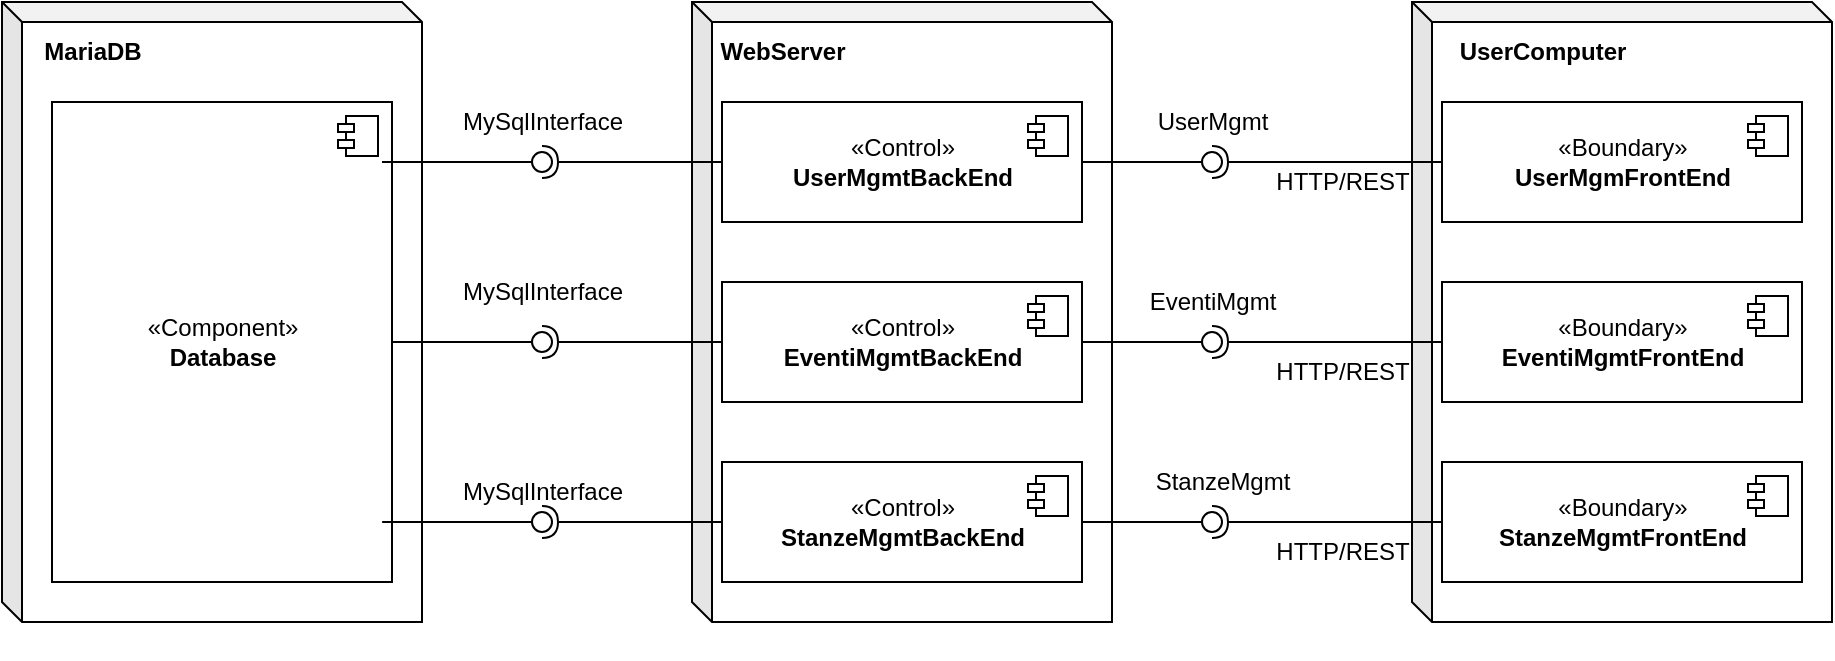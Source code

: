 <mxfile version="20.8.3" type="device"><diagram id="_gVG56CtJeACXAdJWsY4" name="Pagina-1"><mxGraphModel dx="1434" dy="756" grid="1" gridSize="10" guides="1" tooltips="1" connect="1" arrows="1" fold="1" page="1" pageScale="1" pageWidth="827" pageHeight="1169" math="0" shadow="0"><root><mxCell id="0"/><mxCell id="1" parent="0"/><mxCell id="W6adnahgXmfj-tsskKoP-55" value="" style="shape=cube;whiteSpace=wrap;html=1;boundedLbl=1;backgroundOutline=1;darkOpacity=0.05;darkOpacity2=0.1;size=10;noLabel=0;" vertex="1" parent="1"><mxGeometry x="785" y="180" width="210" height="310" as="geometry"/></mxCell><mxCell id="W6adnahgXmfj-tsskKoP-53" value="" style="shape=cube;whiteSpace=wrap;html=1;boundedLbl=1;backgroundOutline=1;darkOpacity=0.05;darkOpacity2=0.1;size=10;noLabel=0;" vertex="1" parent="1"><mxGeometry x="425" y="180" width="210" height="310" as="geometry"/></mxCell><mxCell id="W6adnahgXmfj-tsskKoP-51" value="" style="shape=cube;whiteSpace=wrap;html=1;boundedLbl=1;backgroundOutline=1;darkOpacity=0.05;darkOpacity2=0.1;size=10;noLabel=0;" vertex="1" parent="1"><mxGeometry x="80" y="180" width="210" height="310" as="geometry"/></mxCell><mxCell id="W6adnahgXmfj-tsskKoP-2" value="«Component»&lt;br style=&quot;border-color: var(--border-color);&quot;&gt;&lt;b style=&quot;border-color: var(--border-color);&quot;&gt;Database&lt;/b&gt;" style="html=1;dropTarget=0;" vertex="1" parent="1"><mxGeometry x="105" y="230" width="170" height="240" as="geometry"/></mxCell><mxCell id="W6adnahgXmfj-tsskKoP-3" value="" style="shape=module;jettyWidth=8;jettyHeight=4;" vertex="1" parent="W6adnahgXmfj-tsskKoP-2"><mxGeometry x="1" width="20" height="20" relative="1" as="geometry"><mxPoint x="-27" y="7" as="offset"/></mxGeometry></mxCell><mxCell id="W6adnahgXmfj-tsskKoP-5" style="edgeStyle=orthogonalEdgeStyle;rounded=0;orthogonalLoop=1;jettySize=auto;html=1;exitX=0.5;exitY=1;exitDx=0;exitDy=0;" edge="1" parent="1"><mxGeometry relative="1" as="geometry"><mxPoint x="190" y="210" as="sourcePoint"/><mxPoint x="190" y="210" as="targetPoint"/></mxGeometry></mxCell><mxCell id="W6adnahgXmfj-tsskKoP-8" style="edgeStyle=orthogonalEdgeStyle;rounded=0;orthogonalLoop=1;jettySize=auto;html=1;exitX=0.5;exitY=1;exitDx=0;exitDy=0;" edge="1" parent="1"><mxGeometry relative="1" as="geometry"><mxPoint x="530" y="210" as="sourcePoint"/><mxPoint x="530" y="210" as="targetPoint"/></mxGeometry></mxCell><mxCell id="W6adnahgXmfj-tsskKoP-12" value="«Control»&lt;br&gt;&lt;b&gt;UserMgmtBackEnd&lt;/b&gt;" style="html=1;dropTarget=0;" vertex="1" parent="1"><mxGeometry x="440" y="230" width="180" height="60" as="geometry"/></mxCell><mxCell id="W6adnahgXmfj-tsskKoP-13" value="" style="shape=module;jettyWidth=8;jettyHeight=4;" vertex="1" parent="W6adnahgXmfj-tsskKoP-12"><mxGeometry x="1" width="20" height="20" relative="1" as="geometry"><mxPoint x="-27" y="7" as="offset"/></mxGeometry></mxCell><mxCell id="W6adnahgXmfj-tsskKoP-14" value="«Boundary»&lt;br&gt;&lt;b&gt;UserMgmFrontEnd&lt;/b&gt;" style="html=1;dropTarget=0;" vertex="1" parent="1"><mxGeometry x="800" y="230" width="180" height="60" as="geometry"/></mxCell><mxCell id="W6adnahgXmfj-tsskKoP-15" value="" style="shape=module;jettyWidth=8;jettyHeight=4;" vertex="1" parent="W6adnahgXmfj-tsskKoP-14"><mxGeometry x="1" width="20" height="20" relative="1" as="geometry"><mxPoint x="-27" y="7" as="offset"/></mxGeometry></mxCell><mxCell id="W6adnahgXmfj-tsskKoP-16" value="" style="rounded=0;orthogonalLoop=1;jettySize=auto;html=1;endArrow=none;endFill=0;sketch=0;sourcePerimeterSpacing=0;targetPerimeterSpacing=0;" edge="1" parent="1" target="W6adnahgXmfj-tsskKoP-18"><mxGeometry relative="1" as="geometry"><mxPoint x="270" y="260" as="sourcePoint"/></mxGeometry></mxCell><mxCell id="W6adnahgXmfj-tsskKoP-17" value="" style="rounded=0;orthogonalLoop=1;jettySize=auto;html=1;endArrow=halfCircle;endFill=0;entryX=0.5;entryY=0.5;endSize=6;strokeWidth=1;sketch=0;exitX=0;exitY=0.5;exitDx=0;exitDy=0;" edge="1" parent="1" source="W6adnahgXmfj-tsskKoP-12" target="W6adnahgXmfj-tsskKoP-18"><mxGeometry relative="1" as="geometry"><mxPoint x="370" y="260" as="sourcePoint"/></mxGeometry></mxCell><mxCell id="W6adnahgXmfj-tsskKoP-18" value="" style="ellipse;whiteSpace=wrap;html=1;align=center;aspect=fixed;resizable=0;points=[];outlineConnect=0;sketch=0;" vertex="1" parent="1"><mxGeometry x="345" y="255" width="10" height="10" as="geometry"/></mxCell><mxCell id="W6adnahgXmfj-tsskKoP-19" value="MySqlInterface" style="text;html=1;align=center;verticalAlign=middle;resizable=0;points=[];autosize=1;strokeColor=none;fillColor=none;" vertex="1" parent="1"><mxGeometry x="300" y="225" width="100" height="30" as="geometry"/></mxCell><mxCell id="W6adnahgXmfj-tsskKoP-20" value="" style="rounded=0;orthogonalLoop=1;jettySize=auto;html=1;endArrow=none;endFill=0;sketch=0;sourcePerimeterSpacing=0;targetPerimeterSpacing=0;exitX=1;exitY=0.5;exitDx=0;exitDy=0;" edge="1" parent="1" source="W6adnahgXmfj-tsskKoP-12" target="W6adnahgXmfj-tsskKoP-22"><mxGeometry relative="1" as="geometry"><mxPoint x="690" y="265" as="sourcePoint"/></mxGeometry></mxCell><mxCell id="W6adnahgXmfj-tsskKoP-21" value="" style="rounded=0;orthogonalLoop=1;jettySize=auto;html=1;endArrow=halfCircle;endFill=0;entryX=0.5;entryY=0.5;endSize=6;strokeWidth=1;sketch=0;exitX=0;exitY=0.5;exitDx=0;exitDy=0;" edge="1" parent="1" source="W6adnahgXmfj-tsskKoP-14" target="W6adnahgXmfj-tsskKoP-22"><mxGeometry relative="1" as="geometry"><mxPoint x="730" y="265" as="sourcePoint"/></mxGeometry></mxCell><mxCell id="W6adnahgXmfj-tsskKoP-22" value="" style="ellipse;whiteSpace=wrap;html=1;align=center;aspect=fixed;resizable=0;points=[];outlineConnect=0;sketch=0;" vertex="1" parent="1"><mxGeometry x="680" y="255" width="10" height="10" as="geometry"/></mxCell><mxCell id="W6adnahgXmfj-tsskKoP-23" value="UserMgmt" style="text;html=1;align=center;verticalAlign=middle;resizable=0;points=[];autosize=1;strokeColor=none;fillColor=none;" vertex="1" parent="1"><mxGeometry x="645" y="225" width="80" height="30" as="geometry"/></mxCell><mxCell id="W6adnahgXmfj-tsskKoP-24" value="«Control»&lt;br&gt;&lt;b&gt;EventiMgmtBackEnd&lt;/b&gt;" style="html=1;dropTarget=0;" vertex="1" parent="1"><mxGeometry x="440" y="320" width="180" height="60" as="geometry"/></mxCell><mxCell id="W6adnahgXmfj-tsskKoP-25" value="" style="shape=module;jettyWidth=8;jettyHeight=4;" vertex="1" parent="W6adnahgXmfj-tsskKoP-24"><mxGeometry x="1" width="20" height="20" relative="1" as="geometry"><mxPoint x="-27" y="7" as="offset"/></mxGeometry></mxCell><mxCell id="W6adnahgXmfj-tsskKoP-26" value="" style="rounded=0;orthogonalLoop=1;jettySize=auto;html=1;endArrow=none;endFill=0;sketch=0;sourcePerimeterSpacing=0;targetPerimeterSpacing=0;" edge="1" parent="1" source="W6adnahgXmfj-tsskKoP-2" target="W6adnahgXmfj-tsskKoP-28"><mxGeometry relative="1" as="geometry"><mxPoint x="280" y="350" as="sourcePoint"/></mxGeometry></mxCell><mxCell id="W6adnahgXmfj-tsskKoP-27" value="" style="rounded=0;orthogonalLoop=1;jettySize=auto;html=1;endArrow=halfCircle;endFill=0;entryX=0.5;entryY=0.5;endSize=6;strokeWidth=1;sketch=0;exitX=0;exitY=0.5;exitDx=0;exitDy=0;" edge="1" parent="1" source="W6adnahgXmfj-tsskKoP-24" target="W6adnahgXmfj-tsskKoP-28"><mxGeometry relative="1" as="geometry"><mxPoint x="370" y="355" as="sourcePoint"/></mxGeometry></mxCell><mxCell id="W6adnahgXmfj-tsskKoP-28" value="" style="ellipse;whiteSpace=wrap;html=1;align=center;aspect=fixed;resizable=0;points=[];outlineConnect=0;sketch=0;" vertex="1" parent="1"><mxGeometry x="345" y="345" width="10" height="10" as="geometry"/></mxCell><mxCell id="W6adnahgXmfj-tsskKoP-29" value="MySqlInterface" style="text;html=1;align=center;verticalAlign=middle;resizable=0;points=[];autosize=1;strokeColor=none;fillColor=none;" vertex="1" parent="1"><mxGeometry x="300" y="310" width="100" height="30" as="geometry"/></mxCell><mxCell id="W6adnahgXmfj-tsskKoP-30" value="«Boundary»&lt;br&gt;&lt;b&gt;EventiMgmtFrontEnd&lt;/b&gt;" style="html=1;dropTarget=0;" vertex="1" parent="1"><mxGeometry x="800" y="320" width="180" height="60" as="geometry"/></mxCell><mxCell id="W6adnahgXmfj-tsskKoP-31" value="" style="shape=module;jettyWidth=8;jettyHeight=4;" vertex="1" parent="W6adnahgXmfj-tsskKoP-30"><mxGeometry x="1" width="20" height="20" relative="1" as="geometry"><mxPoint x="-27" y="7" as="offset"/></mxGeometry></mxCell><mxCell id="W6adnahgXmfj-tsskKoP-32" value="" style="rounded=0;orthogonalLoop=1;jettySize=auto;html=1;endArrow=none;endFill=0;sketch=0;sourcePerimeterSpacing=0;targetPerimeterSpacing=0;exitX=1;exitY=0.5;exitDx=0;exitDy=0;" edge="1" parent="1" source="W6adnahgXmfj-tsskKoP-24" target="W6adnahgXmfj-tsskKoP-34"><mxGeometry relative="1" as="geometry"><mxPoint x="695" y="350" as="sourcePoint"/></mxGeometry></mxCell><mxCell id="W6adnahgXmfj-tsskKoP-33" value="" style="rounded=0;orthogonalLoop=1;jettySize=auto;html=1;endArrow=halfCircle;endFill=0;entryX=0.5;entryY=0.5;endSize=6;strokeWidth=1;sketch=0;" edge="1" parent="1" source="W6adnahgXmfj-tsskKoP-30" target="W6adnahgXmfj-tsskKoP-34"><mxGeometry relative="1" as="geometry"><mxPoint x="735" y="350" as="sourcePoint"/></mxGeometry></mxCell><mxCell id="W6adnahgXmfj-tsskKoP-34" value="" style="ellipse;whiteSpace=wrap;html=1;align=center;aspect=fixed;resizable=0;points=[];outlineConnect=0;sketch=0;" vertex="1" parent="1"><mxGeometry x="680" y="345" width="10" height="10" as="geometry"/></mxCell><mxCell id="W6adnahgXmfj-tsskKoP-35" value="EventiMgmt" style="text;html=1;align=center;verticalAlign=middle;resizable=0;points=[];autosize=1;strokeColor=none;fillColor=none;" vertex="1" parent="1"><mxGeometry x="640" y="315" width="90" height="30" as="geometry"/></mxCell><mxCell id="W6adnahgXmfj-tsskKoP-36" value="«Control»&lt;br&gt;&lt;b&gt;StanzeMgmtBackEnd&lt;/b&gt;" style="html=1;dropTarget=0;" vertex="1" parent="1"><mxGeometry x="440" y="410" width="180" height="60" as="geometry"/></mxCell><mxCell id="W6adnahgXmfj-tsskKoP-37" value="" style="shape=module;jettyWidth=8;jettyHeight=4;" vertex="1" parent="W6adnahgXmfj-tsskKoP-36"><mxGeometry x="1" width="20" height="20" relative="1" as="geometry"><mxPoint x="-27" y="7" as="offset"/></mxGeometry></mxCell><mxCell id="W6adnahgXmfj-tsskKoP-38" value="«Boundary»&lt;br&gt;&lt;b&gt;StanzeMgmtFrontEnd&lt;/b&gt;" style="html=1;dropTarget=0;" vertex="1" parent="1"><mxGeometry x="800" y="410" width="180" height="60" as="geometry"/></mxCell><mxCell id="W6adnahgXmfj-tsskKoP-39" value="" style="shape=module;jettyWidth=8;jettyHeight=4;" vertex="1" parent="W6adnahgXmfj-tsskKoP-38"><mxGeometry x="1" width="20" height="20" relative="1" as="geometry"><mxPoint x="-27" y="7" as="offset"/></mxGeometry></mxCell><mxCell id="W6adnahgXmfj-tsskKoP-40" value="" style="rounded=0;orthogonalLoop=1;jettySize=auto;html=1;endArrow=none;endFill=0;sketch=0;sourcePerimeterSpacing=0;targetPerimeterSpacing=0;exitX=0.971;exitY=0.875;exitDx=0;exitDy=0;exitPerimeter=0;" edge="1" parent="1" source="W6adnahgXmfj-tsskKoP-2" target="W6adnahgXmfj-tsskKoP-42"><mxGeometry relative="1" as="geometry"><mxPoint x="280" y="440" as="sourcePoint"/></mxGeometry></mxCell><mxCell id="W6adnahgXmfj-tsskKoP-41" value="" style="rounded=0;orthogonalLoop=1;jettySize=auto;html=1;endArrow=halfCircle;endFill=0;entryX=0.5;entryY=0.5;endSize=6;strokeWidth=1;sketch=0;exitX=0;exitY=0.5;exitDx=0;exitDy=0;" edge="1" parent="1" source="W6adnahgXmfj-tsskKoP-36" target="W6adnahgXmfj-tsskKoP-42"><mxGeometry relative="1" as="geometry"><mxPoint x="385" y="440" as="sourcePoint"/></mxGeometry></mxCell><mxCell id="W6adnahgXmfj-tsskKoP-42" value="" style="ellipse;whiteSpace=wrap;html=1;align=center;aspect=fixed;resizable=0;points=[];outlineConnect=0;sketch=0;direction=south;" vertex="1" parent="1"><mxGeometry x="345" y="435" width="10" height="10" as="geometry"/></mxCell><mxCell id="W6adnahgXmfj-tsskKoP-43" value="MySqlInterface" style="text;html=1;align=center;verticalAlign=middle;resizable=0;points=[];autosize=1;strokeColor=none;fillColor=none;" vertex="1" parent="1"><mxGeometry x="300" y="410" width="100" height="30" as="geometry"/></mxCell><mxCell id="W6adnahgXmfj-tsskKoP-44" value="" style="rounded=0;orthogonalLoop=1;jettySize=auto;html=1;endArrow=none;endFill=0;sketch=0;sourcePerimeterSpacing=0;targetPerimeterSpacing=0;exitX=1;exitY=0.5;exitDx=0;exitDy=0;" edge="1" parent="1" source="W6adnahgXmfj-tsskKoP-36" target="W6adnahgXmfj-tsskKoP-46"><mxGeometry relative="1" as="geometry"><mxPoint x="695" y="440" as="sourcePoint"/></mxGeometry></mxCell><mxCell id="W6adnahgXmfj-tsskKoP-45" value="" style="rounded=0;orthogonalLoop=1;jettySize=auto;html=1;endArrow=halfCircle;endFill=0;entryX=0.5;entryY=0.5;endSize=6;strokeWidth=1;sketch=0;exitX=0;exitY=0.5;exitDx=0;exitDy=0;" edge="1" parent="1" source="W6adnahgXmfj-tsskKoP-38" target="W6adnahgXmfj-tsskKoP-46"><mxGeometry relative="1" as="geometry"><mxPoint x="735" y="440" as="sourcePoint"/></mxGeometry></mxCell><mxCell id="W6adnahgXmfj-tsskKoP-46" value="" style="ellipse;whiteSpace=wrap;html=1;align=center;aspect=fixed;resizable=0;points=[];outlineConnect=0;sketch=0;" vertex="1" parent="1"><mxGeometry x="680" y="435" width="10" height="10" as="geometry"/></mxCell><mxCell id="W6adnahgXmfj-tsskKoP-47" value="StanzeMgmt" style="text;html=1;align=center;verticalAlign=middle;resizable=0;points=[];autosize=1;strokeColor=none;fillColor=none;" vertex="1" parent="1"><mxGeometry x="645" y="405" width="90" height="30" as="geometry"/></mxCell><mxCell id="W6adnahgXmfj-tsskKoP-48" style="edgeStyle=orthogonalEdgeStyle;rounded=0;orthogonalLoop=1;jettySize=auto;html=1;exitX=0.5;exitY=1;exitDx=0;exitDy=0;exitPerimeter=0;" edge="1" parent="1"><mxGeometry relative="1" as="geometry"><mxPoint x="190" y="500" as="sourcePoint"/><mxPoint x="190" y="500" as="targetPoint"/></mxGeometry></mxCell><mxCell id="W6adnahgXmfj-tsskKoP-52" value="&lt;b&gt;MariaDB&lt;/b&gt;" style="text;html=1;align=center;verticalAlign=middle;resizable=0;points=[];autosize=1;strokeColor=none;fillColor=none;" vertex="1" parent="1"><mxGeometry x="90" y="190" width="70" height="30" as="geometry"/></mxCell><mxCell id="W6adnahgXmfj-tsskKoP-54" value="&lt;b&gt;WebServer&lt;/b&gt;" style="text;html=1;align=center;verticalAlign=middle;resizable=0;points=[];autosize=1;strokeColor=none;fillColor=none;" vertex="1" parent="1"><mxGeometry x="425" y="190" width="90" height="30" as="geometry"/></mxCell><mxCell id="W6adnahgXmfj-tsskKoP-56" value="&lt;b&gt;UserComputer&lt;/b&gt;" style="text;html=1;align=center;verticalAlign=middle;resizable=0;points=[];autosize=1;strokeColor=none;fillColor=none;" vertex="1" parent="1"><mxGeometry x="795" y="190" width="110" height="30" as="geometry"/></mxCell><mxCell id="W6adnahgXmfj-tsskKoP-57" value="HTTP/REST" style="text;html=1;align=center;verticalAlign=middle;resizable=0;points=[];autosize=1;strokeColor=none;fillColor=none;" vertex="1" parent="1"><mxGeometry x="705" y="255" width="90" height="30" as="geometry"/></mxCell><mxCell id="W6adnahgXmfj-tsskKoP-58" value="HTTP/REST" style="text;html=1;align=center;verticalAlign=middle;resizable=0;points=[];autosize=1;strokeColor=none;fillColor=none;" vertex="1" parent="1"><mxGeometry x="705" y="350" width="90" height="30" as="geometry"/></mxCell><mxCell id="W6adnahgXmfj-tsskKoP-59" value="HTTP/REST" style="text;html=1;align=center;verticalAlign=middle;resizable=0;points=[];autosize=1;strokeColor=none;fillColor=none;" vertex="1" parent="1"><mxGeometry x="705" y="440" width="90" height="30" as="geometry"/></mxCell></root></mxGraphModel></diagram></mxfile>